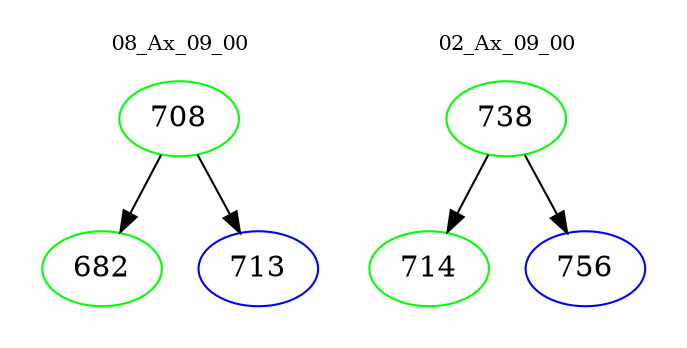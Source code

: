 digraph{
subgraph cluster_0 {
color = white
label = "08_Ax_09_00";
fontsize=10;
T0_708 [label="708", color="green"]
T0_708 -> T0_682 [color="black"]
T0_682 [label="682", color="green"]
T0_708 -> T0_713 [color="black"]
T0_713 [label="713", color="blue"]
}
subgraph cluster_1 {
color = white
label = "02_Ax_09_00";
fontsize=10;
T1_738 [label="738", color="green"]
T1_738 -> T1_714 [color="black"]
T1_714 [label="714", color="green"]
T1_738 -> T1_756 [color="black"]
T1_756 [label="756", color="blue"]
}
}
